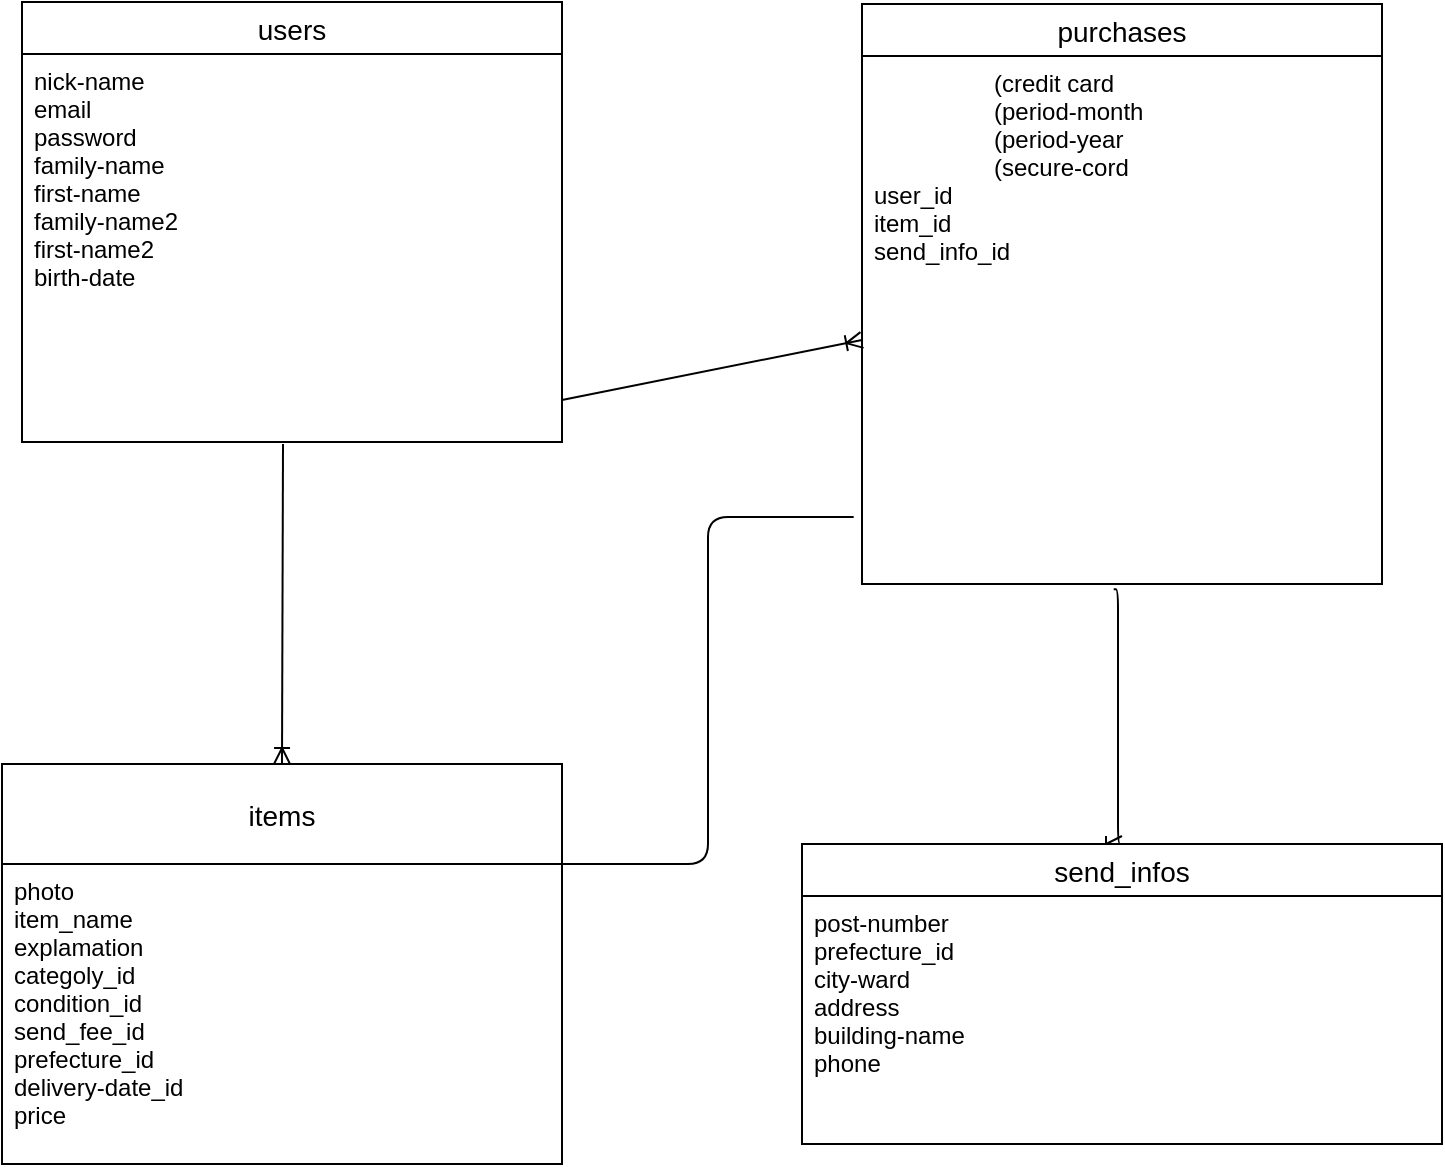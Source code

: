 <mxfile>
    <diagram id="6SviljqAlT2mc028opk7" name="ページ1">
        <mxGraphModel dx="660" dy="305" grid="1" gridSize="10" guides="1" tooltips="1" connect="1" arrows="1" fold="1" page="1" pageScale="1" pageWidth="827" pageHeight="1169" math="0" shadow="0">
            <root>
                <mxCell id="0"/>
                <mxCell id="1" parent="0"/>
                <mxCell id="4" value="users" style="swimlane;fontStyle=0;childLayout=stackLayout;horizontal=1;startSize=26;horizontalStack=0;resizeParent=1;resizeParentMax=0;resizeLast=0;collapsible=1;marginBottom=0;align=center;fontSize=14;" vertex="1" parent="1">
                    <mxGeometry x="30" y="99" width="270" height="220" as="geometry"/>
                </mxCell>
                <mxCell id="7" value="nick-name&#10;email&#10;password&#10;family-name&#10;first-name&#10;family-name2&#10;first-name2&#10;birth-date&#10;" style="text;strokeColor=none;fillColor=none;spacingLeft=4;spacingRight=4;overflow=hidden;rotatable=0;points=[[0,0.5],[1,0.5]];portConstraint=eastwest;fontSize=12;" vertex="1" parent="4">
                    <mxGeometry y="26" width="270" height="194" as="geometry"/>
                </mxCell>
                <mxCell id="8" value="purchases" style="swimlane;fontStyle=0;childLayout=stackLayout;horizontal=1;startSize=26;horizontalStack=0;resizeParent=1;resizeParentMax=0;resizeLast=0;collapsible=1;marginBottom=0;align=center;fontSize=14;" vertex="1" parent="1">
                    <mxGeometry x="450" y="100" width="260" height="290" as="geometry"/>
                </mxCell>
                <mxCell id="9" value="                  (credit card&#10;                  (period-month&#10;                  (period-year&#10;                  (secure-cord&#10;user_id&#10;item_id&#10;send_info_id&#10;&#10;" style="text;strokeColor=none;fillColor=none;spacingLeft=4;spacingRight=4;overflow=hidden;rotatable=0;points=[[0,0.5],[1,0.5]];portConstraint=eastwest;fontSize=12;" vertex="1" parent="8">
                    <mxGeometry y="26" width="260" height="264" as="geometry"/>
                </mxCell>
                <mxCell id="12" style="edgeStyle=none;html=1;entryX=0;entryY=0.5;entryDx=0;entryDy=0;endArrow=ERoneToMany;endFill=0;" edge="1" parent="1">
                    <mxGeometry relative="1" as="geometry">
                        <mxPoint x="300" y="298" as="sourcePoint"/>
                        <mxPoint x="450" y="268" as="targetPoint"/>
                        <Array as="points"/>
                    </mxGeometry>
                </mxCell>
                <mxCell id="20" style="edgeStyle=elbowEdgeStyle;html=1;exitX=0.5;exitY=0;exitDx=0;exitDy=0;entryX=0.485;entryY=1.005;entryDx=0;entryDy=0;entryPerimeter=0;endArrow=none;endFill=0;strokeColor=default;startArrow=ERoneToMany;startFill=0;" edge="1" parent="1" source="13" target="7">
                    <mxGeometry relative="1" as="geometry"/>
                </mxCell>
                <mxCell id="26" style="edgeStyle=elbowEdgeStyle;html=1;exitX=1;exitY=0.25;exitDx=0;exitDy=0;entryX=-0.016;entryY=0.873;entryDx=0;entryDy=0;entryPerimeter=0;startArrow=none;startFill=0;endArrow=none;endFill=0;strokeColor=default;" edge="1" parent="1" source="13" target="9">
                    <mxGeometry relative="1" as="geometry"/>
                </mxCell>
                <mxCell id="13" value="items" style="swimlane;fontStyle=0;childLayout=stackLayout;horizontal=1;startSize=50;horizontalStack=0;resizeParent=1;resizeParentMax=0;resizeLast=0;collapsible=1;marginBottom=0;align=center;fontSize=14;" vertex="1" parent="1">
                    <mxGeometry x="20" y="480" width="280" height="200" as="geometry"/>
                </mxCell>
                <mxCell id="16" value="photo&#10;item_name&#10;explamation&#10;categoly_id&#10;condition_id&#10;send_fee_id&#10;prefecture_id&#10;delivery-date_id&#10;price" style="text;strokeColor=none;fillColor=none;spacingLeft=4;spacingRight=4;overflow=hidden;rotatable=0;points=[[0,0.5],[1,0.5]];portConstraint=eastwest;fontSize=12;" vertex="1" parent="13">
                    <mxGeometry y="50" width="280" height="150" as="geometry"/>
                </mxCell>
                <mxCell id="27" style="edgeStyle=elbowEdgeStyle;html=1;exitX=0.5;exitY=0;exitDx=0;exitDy=0;entryX=0.484;entryY=1.01;entryDx=0;entryDy=0;entryPerimeter=0;startArrow=ERoneToMany;startFill=0;endArrow=none;endFill=0;strokeColor=default;" edge="1" parent="1" source="22" target="9">
                    <mxGeometry relative="1" as="geometry"/>
                </mxCell>
                <mxCell id="22" value="send_infos" style="swimlane;fontStyle=0;childLayout=stackLayout;horizontal=1;startSize=26;horizontalStack=0;resizeParent=1;resizeParentMax=0;resizeLast=0;collapsible=1;marginBottom=0;align=center;fontSize=14;" vertex="1" parent="1">
                    <mxGeometry x="420" y="520" width="320" height="150" as="geometry"/>
                </mxCell>
                <mxCell id="24" value="post-number&#10;prefecture_id&#10;city-ward&#10;address&#10;building-name&#10;phone" style="text;strokeColor=none;fillColor=none;spacingLeft=4;spacingRight=4;overflow=hidden;rotatable=0;points=[[0,0.5],[1,0.5]];portConstraint=eastwest;fontSize=12;" vertex="1" parent="22">
                    <mxGeometry y="26" width="320" height="124" as="geometry"/>
                </mxCell>
            </root>
        </mxGraphModel>
    </diagram>
</mxfile>